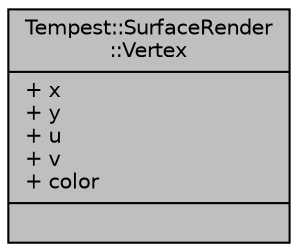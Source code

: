 digraph "Tempest::SurfaceRender::Vertex"
{
  edge [fontname="Helvetica",fontsize="10",labelfontname="Helvetica",labelfontsize="10"];
  node [fontname="Helvetica",fontsize="10",shape=record];
  Node1 [label="{Tempest::SurfaceRender\l::Vertex\n|+ x\l+ y\l+ u\l+ v\l+ color\l|}",height=0.2,width=0.4,color="black", fillcolor="grey75", style="filled", fontcolor="black"];
}
